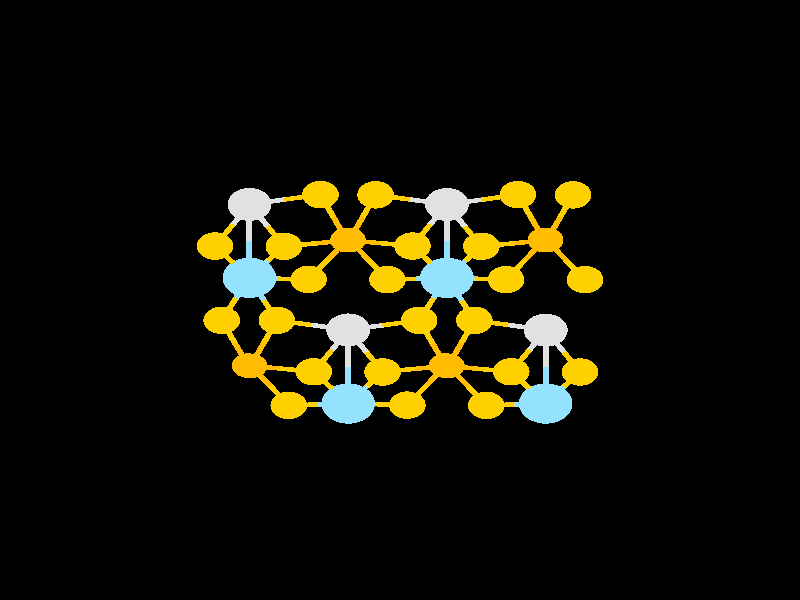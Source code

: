 #include "colors.inc"
#include "finish.inc"

global_settings {assumed_gamma 1 max_trace_level 6}
background {color White transmit 1.0}
camera {orthographic
  right -26.25*x up 26.25*y
  direction 1.00*z
  location <0,0,50.00> look_at <0,0,0>}


light_source {<  2.00,   3.00,  40.00> color White
  area_light <0.70, 0, 0>, <0, 0.70, 0>, 3, 3
  adaptive 1 jitter}
// no fog
#declare simple = finish {phong 0.7}
#declare pale = finish {ambient 0.5 diffuse 0.85 roughness 0.001 specular 0.200 }
#declare intermediate = finish {ambient 0.3 diffuse 0.6 specular 0.1 roughness 0.04}
#declare vmd = finish {ambient 0.0 diffuse 0.65 phong 0.1 phong_size 40.0 specular 0.5 }
#declare jmol = finish {ambient 0.2 diffuse 0.6 specular 1 roughness 0.001 metallic}
#declare ase2 = finish {ambient 0.05 brilliance 3 diffuse 0.6 metallic specular 0.7 roughness 0.04 reflection 0.15}
#declare ase3 = finish {ambient 0.15 brilliance 2 diffuse 0.6 metallic specular 1.0 roughness 0.001 reflection 0.0}
#declare glass = finish {ambient 0.05 diffuse 0.3 specular 1.0 roughness 0.001}
#declare glass2 = finish {ambient 0.01 diffuse 0.3 specular 1.0 reflection 0.25 roughness 0.001}
#declare Rcell = 0.000;
#declare Rbond = 0.100;

#macro atom(LOC, R, COL, TRANS, FIN)
  sphere{LOC, R texture{pigment{color COL transmit TRANS} finish{FIN}}}
#end
#macro constrain(LOC, R, COL, TRANS FIN)
union{torus{R, Rcell rotate 45*z texture{pigment{color COL transmit TRANS} finish{FIN}}}
     torus{R, Rcell rotate -45*z texture{pigment{color COL transmit TRANS} finish{FIN}}}
     translate LOC}
#end

cylinder {<-12.50, -12.50, -25.00>, < 12.50, -12.50, -25.00>, Rcell pigment {Black}}
cylinder {<-12.50,  12.50, -25.00>, < 12.50,  12.50, -25.00>, Rcell pigment {Black}}
cylinder {<-12.50,  12.50,   0.00>, < 12.50,  12.50,   0.00>, Rcell pigment {Black}}
cylinder {<-12.50, -12.50,   0.00>, < 12.50, -12.50,   0.00>, Rcell pigment {Black}}
cylinder {<-12.50, -12.50, -25.00>, <-12.50,  12.50, -25.00>, Rcell pigment {Black}}
cylinder {< 12.50, -12.50, -25.00>, < 12.50,  12.50, -25.00>, Rcell pigment {Black}}
cylinder {< 12.50, -12.50,   0.00>, < 12.50,  12.50,   0.00>, Rcell pigment {Black}}
cylinder {<-12.50, -12.50,   0.00>, <-12.50,  12.50,   0.00>, Rcell pigment {Black}}
cylinder {<-12.50, -12.50, -25.00>, <-12.50, -12.50,   0.00>, Rcell pigment {Black}}
cylinder {< 12.50, -12.50, -25.00>, < 12.50, -12.50,   0.00>, Rcell pigment {Black}}
cylinder {< 12.50,  12.50, -25.00>, < 12.50,  12.50,   0.00>, Rcell pigment {Black}}
cylinder {<-12.50,  12.50, -25.00>, <-12.50,  12.50,   0.00>, Rcell pigment {Black}}
atom(< -4.98,  -2.87, -11.39>, 0.54, rgb <1.00, 0.50, 0.00>, 0.0, ase3) // #0
atom(< -4.90,  -2.88, -13.61>, 0.54, rgb <1.00, 0.50, 0.00>, 0.0, ase3) // #1
atom(< -1.70,  -4.53, -12.49>, 0.88, rgb <0.30, 0.76, 1.00>, 0.0, ase3) // #2
atom(<  1.49,  -2.87, -11.39>, 0.54, rgb <1.00, 0.50, 0.00>, 0.0, ase3) // #3
atom(<  1.58,  -2.88, -13.61>, 0.54, rgb <1.00, 0.50, 0.00>, 0.0, ase3) // #4
atom(< -4.94,   0.97, -12.49>, 0.88, rgb <0.30, 0.76, 1.00>, 0.0, ase3) // #5
atom(< -5.85,  -0.89, -10.85>, 0.60, rgb <1.00, 0.63, 0.00>, 0.0, ase3) // #6
atom(< -1.70,  -1.31, -12.51>, 0.72, rgb <0.75, 0.75, 0.75>, 0.0, ase3) // #7
atom(< -2.83,  -3.14, -10.72>, 0.60, rgb <1.00, 0.63, 0.00>, 0.0, ase3) // #8
atom(<  0.24,  -4.60, -10.78>, 0.60, rgb <1.00, 0.63, 0.00>, 0.0, ase3) // #9
atom(< -0.57,  -3.15, -14.28>, 0.60, rgb <1.00, 0.63, 0.00>, 0.0, ase3) // #10
atom(< -4.04,  -0.89, -14.15>, 0.60, rgb <1.00, 0.63, 0.00>, 0.0, ase3) // #11
atom(< -3.65,  -4.61, -14.20>, 0.60, rgb <1.00, 0.63, 0.00>, 0.0, ase3) // #12
atom(< -1.75,   2.62, -11.39>, 0.54, rgb <1.00, 0.50, 0.00>, 0.0, ase3) // #13
atom(< -1.66,   2.62, -13.61>, 0.54, rgb <1.00, 0.50, 0.00>, 0.0, ase3) // #14
atom(< -4.94,   4.18, -12.51>, 0.72, rgb <0.75, 0.75, 0.75>, 0.0, ase3) // #15
atom(< -6.07,   2.36, -10.72>, 0.60, rgb <1.00, 0.63, 0.00>, 0.0, ase3) // #16
atom(< -3.00,   0.90, -10.78>, 0.60, rgb <1.00, 0.63, 0.00>, 0.0, ase3) // #17
atom(< -3.81,   2.35, -14.28>, 0.60, rgb <1.00, 0.63, 0.00>, 0.0, ase3) // #18
atom(<  4.78,  -4.53, -12.49>, 0.88, rgb <0.30, 0.76, 1.00>, 0.0, ase3) // #19
atom(<  1.54,   0.97, -12.49>, 0.88, rgb <0.30, 0.76, 1.00>, 0.0, ase3) // #20
atom(<  0.63,  -0.89, -10.85>, 0.60, rgb <1.00, 0.63, 0.00>, 0.0, ase3) // #21
atom(<  4.78,  -1.32, -12.51>, 0.72, rgb <0.75, 0.75, 0.75>, 0.0, ase3) // #22
atom(<  3.65,  -3.14, -10.72>, 0.60, rgb <1.00, 0.63, 0.00>, 0.0, ase3) // #23
atom(<  5.91,  -3.15, -14.28>, 0.60, rgb <1.00, 0.63, 0.00>, 0.0, ase3) // #24
atom(<  2.44,  -0.89, -14.15>, 0.60, rgb <1.00, 0.63, 0.00>, 0.0, ase3) // #25
atom(<  2.83,  -4.61, -14.20>, 0.60, rgb <1.00, 0.63, 0.00>, 0.0, ase3) // #26
atom(<  4.73,   2.62, -11.39>, 0.54, rgb <1.00, 0.50, 0.00>, 0.0, ase3) // #27
atom(<  4.82,   2.62, -13.61>, 0.54, rgb <1.00, 0.50, 0.00>, 0.0, ase3) // #28
atom(< -2.61,   4.61, -10.85>, 0.60, rgb <1.00, 0.63, 0.00>, 0.0, ase3) // #29
atom(<  1.54,   4.18, -12.51>, 0.72, rgb <0.75, 0.75, 0.75>, 0.0, ase3) // #30
atom(<  0.41,   2.36, -10.72>, 0.60, rgb <1.00, 0.63, 0.00>, 0.0, ase3) // #31
atom(<  3.48,   0.89, -10.78>, 0.60, rgb <1.00, 0.63, 0.00>, 0.0, ase3) // #32
atom(<  2.67,   2.35, -14.28>, 0.60, rgb <1.00, 0.63, 0.00>, 0.0, ase3) // #33
atom(< -0.80,   4.60, -14.15>, 0.60, rgb <1.00, 0.63, 0.00>, 0.0, ase3) // #34
atom(< -0.41,   0.89, -14.20>, 0.60, rgb <1.00, 0.63, 0.00>, 0.0, ase3) // #35
atom(<  3.87,   4.61, -10.85>, 0.60, rgb <1.00, 0.63, 0.00>, 0.0, ase3) // #36
atom(<  5.68,   4.60, -14.15>, 0.60, rgb <1.00, 0.63, 0.00>, 0.0, ase3) // #37
atom(<  6.07,   0.89, -14.20>, 0.60, rgb <1.00, 0.63, 0.00>, 0.0, ase3) // #38
cylinder {< -4.98,  -2.87, -11.39>, < -4.94,  -2.87, -12.50>, Rbond texture{pigment {color rgb <1.00, 0.50, 0.00> transmit 0.0} finish{ase3}}}
cylinder {< -4.90,  -2.88, -13.61>, < -4.94,  -2.87, -12.50>, Rbond texture{pigment {color rgb <1.00, 0.50, 0.00> transmit 0.0} finish{ase3}}}
cylinder {< -4.98,  -2.87, -11.39>, < -3.91,  -3.00, -11.05>, Rbond texture{pigment {color rgb <1.00, 0.50, 0.00> transmit 0.0} finish{ase3}}}
cylinder {< -2.83,  -3.14, -10.72>, < -3.91,  -3.00, -11.05>, Rbond texture{pigment {color rgb <1.00, 0.63, 0.00> transmit 0.0} finish{ase3}}}
cylinder {< -4.98,  -2.87, -11.39>, < -5.42,  -1.88, -11.12>, Rbond texture{pigment {color rgb <1.00, 0.50, 0.00> transmit 0.0} finish{ase3}}}
cylinder {< -5.85,  -0.89, -10.85>, < -5.42,  -1.88, -11.12>, Rbond texture{pigment {color rgb <1.00, 0.63, 0.00> transmit 0.0} finish{ase3}}}
cylinder {< -4.90,  -2.88, -13.61>, < -4.27,  -3.74, -13.90>, Rbond texture{pigment {color rgb <1.00, 0.50, 0.00> transmit 0.0} finish{ase3}}}
cylinder {< -3.65,  -4.61, -14.20>, < -4.27,  -3.74, -13.90>, Rbond texture{pigment {color rgb <1.00, 0.63, 0.00> transmit 0.0} finish{ase3}}}
cylinder {< -4.90,  -2.88, -13.61>, < -4.47,  -1.88, -13.88>, Rbond texture{pigment {color rgb <1.00, 0.50, 0.00> transmit 0.0} finish{ase3}}}
cylinder {< -4.04,  -0.89, -14.15>, < -4.47,  -1.88, -13.88>, Rbond texture{pigment {color rgb <1.00, 0.63, 0.00> transmit 0.0} finish{ase3}}}
cylinder {< -1.70,  -4.53, -12.49>, < -1.14,  -3.84, -13.39>, Rbond texture{pigment {color rgb <0.30, 0.76, 1.00> transmit 0.0} finish{ase3}}}
cylinder {< -0.57,  -3.15, -14.28>, < -1.14,  -3.84, -13.39>, Rbond texture{pigment {color rgb <1.00, 0.63, 0.00> transmit 0.0} finish{ase3}}}
cylinder {< -1.70,  -4.53, -12.49>, < -2.27,  -3.83, -11.61>, Rbond texture{pigment {color rgb <0.30, 0.76, 1.00> transmit 0.0} finish{ase3}}}
cylinder {< -2.83,  -3.14, -10.72>, < -2.27,  -3.83, -11.61>, Rbond texture{pigment {color rgb <1.00, 0.63, 0.00> transmit 0.0} finish{ase3}}}
cylinder {< -1.70,  -4.53, -12.49>, < -2.67,  -4.57, -13.35>, Rbond texture{pigment {color rgb <0.30, 0.76, 1.00> transmit 0.0} finish{ase3}}}
cylinder {< -3.65,  -4.61, -14.20>, < -2.67,  -4.57, -13.35>, Rbond texture{pigment {color rgb <1.00, 0.63, 0.00> transmit 0.0} finish{ase3}}}
cylinder {< -1.70,  -4.53, -12.49>, < -1.70,  -2.92, -12.50>, Rbond texture{pigment {color rgb <0.30, 0.76, 1.00> transmit 0.0} finish{ase3}}}
cylinder {< -1.70,  -1.31, -12.51>, < -1.70,  -2.92, -12.50>, Rbond texture{pigment {color rgb <0.75, 0.75, 0.75> transmit 0.0} finish{ase3}}}
cylinder {< -1.70,  -4.53, -12.49>, < -0.73,  -4.56, -11.64>, Rbond texture{pigment {color rgb <0.30, 0.76, 1.00> transmit 0.0} finish{ase3}}}
cylinder {<  0.24,  -4.60, -10.78>, < -0.73,  -4.56, -11.64>, Rbond texture{pigment {color rgb <1.00, 0.63, 0.00> transmit 0.0} finish{ase3}}}
cylinder {<  1.49,  -2.87, -11.39>, <  0.87,  -3.74, -11.08>, Rbond texture{pigment {color rgb <1.00, 0.50, 0.00> transmit 0.0} finish{ase3}}}
cylinder {<  0.24,  -4.60, -10.78>, <  0.87,  -3.74, -11.08>, Rbond texture{pigment {color rgb <1.00, 0.63, 0.00> transmit 0.0} finish{ase3}}}
cylinder {<  1.49,  -2.87, -11.39>, <  2.57,  -3.01, -11.05>, Rbond texture{pigment {color rgb <1.00, 0.50, 0.00> transmit 0.0} finish{ase3}}}
cylinder {<  3.65,  -3.14, -10.72>, <  2.57,  -3.01, -11.05>, Rbond texture{pigment {color rgb <1.00, 0.63, 0.00> transmit 0.0} finish{ase3}}}
cylinder {<  1.49,  -2.87, -11.39>, <  1.54,  -2.88, -12.50>, Rbond texture{pigment {color rgb <1.00, 0.50, 0.00> transmit 0.0} finish{ase3}}}
cylinder {<  1.58,  -2.88, -13.61>, <  1.54,  -2.88, -12.50>, Rbond texture{pigment {color rgb <1.00, 0.50, 0.00> transmit 0.0} finish{ase3}}}
cylinder {<  1.49,  -2.87, -11.39>, <  1.06,  -1.88, -11.12>, Rbond texture{pigment {color rgb <1.00, 0.50, 0.00> transmit 0.0} finish{ase3}}}
cylinder {<  0.63,  -0.89, -10.85>, <  1.06,  -1.88, -11.12>, Rbond texture{pigment {color rgb <1.00, 0.63, 0.00> transmit 0.0} finish{ase3}}}
cylinder {<  1.58,  -2.88, -13.61>, <  0.51,  -3.01, -13.94>, Rbond texture{pigment {color rgb <1.00, 0.50, 0.00> transmit 0.0} finish{ase3}}}
cylinder {< -0.57,  -3.15, -14.28>, <  0.51,  -3.01, -13.94>, Rbond texture{pigment {color rgb <1.00, 0.63, 0.00> transmit 0.0} finish{ase3}}}
cylinder {<  1.58,  -2.88, -13.61>, <  2.21,  -3.74, -13.90>, Rbond texture{pigment {color rgb <1.00, 0.50, 0.00> transmit 0.0} finish{ase3}}}
cylinder {<  2.83,  -4.61, -14.20>, <  2.21,  -3.74, -13.90>, Rbond texture{pigment {color rgb <1.00, 0.63, 0.00> transmit 0.0} finish{ase3}}}
cylinder {<  1.58,  -2.88, -13.61>, <  2.01,  -1.89, -13.88>, Rbond texture{pigment {color rgb <1.00, 0.50, 0.00> transmit 0.0} finish{ase3}}}
cylinder {<  2.44,  -0.89, -14.15>, <  2.01,  -1.89, -13.88>, Rbond texture{pigment {color rgb <1.00, 0.63, 0.00> transmit 0.0} finish{ase3}}}
cylinder {< -4.94,   0.97, -12.49>, < -5.40,   0.04, -11.67>, Rbond texture{pigment {color rgb <0.30, 0.76, 1.00> transmit 0.0} finish{ase3}}}
cylinder {< -5.85,  -0.89, -10.85>, < -5.40,   0.04, -11.67>, Rbond texture{pigment {color rgb <1.00, 0.63, 0.00> transmit 0.0} finish{ase3}}}
cylinder {< -4.94,   0.97, -12.49>, < -4.49,   0.04, -13.32>, Rbond texture{pigment {color rgb <0.30, 0.76, 1.00> transmit 0.0} finish{ase3}}}
cylinder {< -4.04,  -0.89, -14.15>, < -4.49,   0.04, -13.32>, Rbond texture{pigment {color rgb <1.00, 0.63, 0.00> transmit 0.0} finish{ase3}}}
cylinder {< -4.94,   0.97, -12.49>, < -3.97,   0.93, -11.64>, Rbond texture{pigment {color rgb <0.30, 0.76, 1.00> transmit 0.0} finish{ase3}}}
cylinder {< -3.00,   0.90, -10.78>, < -3.97,   0.93, -11.64>, Rbond texture{pigment {color rgb <1.00, 0.63, 0.00> transmit 0.0} finish{ase3}}}
cylinder {< -4.94,   0.97, -12.49>, < -4.38,   1.66, -13.39>, Rbond texture{pigment {color rgb <0.30, 0.76, 1.00> transmit 0.0} finish{ase3}}}
cylinder {< -3.81,   2.35, -14.28>, < -4.38,   1.66, -13.39>, Rbond texture{pigment {color rgb <1.00, 0.63, 0.00> transmit 0.0} finish{ase3}}}
cylinder {< -4.94,   0.97, -12.49>, < -5.51,   1.67, -11.61>, Rbond texture{pigment {color rgb <0.30, 0.76, 1.00> transmit 0.0} finish{ase3}}}
cylinder {< -6.07,   2.36, -10.72>, < -5.51,   1.67, -11.61>, Rbond texture{pigment {color rgb <1.00, 0.63, 0.00> transmit 0.0} finish{ase3}}}
cylinder {< -4.94,   0.97, -12.49>, < -4.94,   2.58, -12.50>, Rbond texture{pigment {color rgb <0.30, 0.76, 1.00> transmit 0.0} finish{ase3}}}
cylinder {< -4.94,   4.18, -12.51>, < -4.94,   2.58, -12.50>, Rbond texture{pigment {color rgb <0.75, 0.75, 0.75> transmit 0.0} finish{ase3}}}
cylinder {< -1.70,  -1.31, -12.51>, < -1.13,  -2.23, -13.39>, Rbond texture{pigment {color rgb <0.75, 0.75, 0.75> transmit 0.0} finish{ase3}}}
cylinder {< -0.57,  -3.15, -14.28>, < -1.13,  -2.23, -13.39>, Rbond texture{pigment {color rgb <1.00, 0.63, 0.00> transmit 0.0} finish{ase3}}}
cylinder {< -1.70,  -1.31, -12.51>, < -2.26,  -2.23, -11.62>, Rbond texture{pigment {color rgb <0.75, 0.75, 0.75> transmit 0.0} finish{ase3}}}
cylinder {< -2.83,  -3.14, -10.72>, < -2.26,  -2.23, -11.62>, Rbond texture{pigment {color rgb <1.00, 0.63, 0.00> transmit 0.0} finish{ase3}}}
cylinder {< -1.70,  -1.31, -12.51>, < -2.87,  -1.10, -13.33>, Rbond texture{pigment {color rgb <0.75, 0.75, 0.75> transmit 0.0} finish{ase3}}}
cylinder {< -4.04,  -0.89, -14.15>, < -2.87,  -1.10, -13.33>, Rbond texture{pigment {color rgb <1.00, 0.63, 0.00> transmit 0.0} finish{ase3}}}
cylinder {< -1.70,  -1.31, -12.51>, < -0.53,  -1.10, -11.68>, Rbond texture{pigment {color rgb <0.75, 0.75, 0.75> transmit 0.0} finish{ase3}}}
cylinder {<  0.63,  -0.89, -10.85>, < -0.53,  -1.10, -11.68>, Rbond texture{pigment {color rgb <1.00, 0.63, 0.00> transmit 0.0} finish{ase3}}}
cylinder {< -1.75,   2.62, -11.39>, < -2.37,   1.76, -11.08>, Rbond texture{pigment {color rgb <1.00, 0.50, 0.00> transmit 0.0} finish{ase3}}}
cylinder {< -3.00,   0.90, -10.78>, < -2.37,   1.76, -11.08>, Rbond texture{pigment {color rgb <1.00, 0.63, 0.00> transmit 0.0} finish{ase3}}}
cylinder {< -1.75,   2.62, -11.39>, < -2.18,   3.62, -11.12>, Rbond texture{pigment {color rgb <1.00, 0.50, 0.00> transmit 0.0} finish{ase3}}}
cylinder {< -2.61,   4.61, -10.85>, < -2.18,   3.62, -11.12>, Rbond texture{pigment {color rgb <1.00, 0.63, 0.00> transmit 0.0} finish{ase3}}}
cylinder {< -1.75,   2.62, -11.39>, < -1.70,   2.62, -12.50>, Rbond texture{pigment {color rgb <1.00, 0.50, 0.00> transmit 0.0} finish{ase3}}}
cylinder {< -1.66,   2.62, -13.61>, < -1.70,   2.62, -12.50>, Rbond texture{pigment {color rgb <1.00, 0.50, 0.00> transmit 0.0} finish{ase3}}}
cylinder {< -1.75,   2.62, -11.39>, < -0.67,   2.49, -11.05>, Rbond texture{pigment {color rgb <1.00, 0.50, 0.00> transmit 0.0} finish{ase3}}}
cylinder {<  0.41,   2.36, -10.72>, < -0.67,   2.49, -11.05>, Rbond texture{pigment {color rgb <1.00, 0.63, 0.00> transmit 0.0} finish{ase3}}}
cylinder {< -1.66,   2.62, -13.61>, < -1.03,   1.75, -13.90>, Rbond texture{pigment {color rgb <1.00, 0.50, 0.00> transmit 0.0} finish{ase3}}}
cylinder {< -0.41,   0.89, -14.20>, < -1.03,   1.75, -13.90>, Rbond texture{pigment {color rgb <1.00, 0.63, 0.00> transmit 0.0} finish{ase3}}}
cylinder {< -1.66,   2.62, -13.61>, < -2.74,   2.48, -13.94>, Rbond texture{pigment {color rgb <1.00, 0.50, 0.00> transmit 0.0} finish{ase3}}}
cylinder {< -3.81,   2.35, -14.28>, < -2.74,   2.48, -13.94>, Rbond texture{pigment {color rgb <1.00, 0.63, 0.00> transmit 0.0} finish{ase3}}}
cylinder {< -1.66,   2.62, -13.61>, < -1.23,   3.61, -13.88>, Rbond texture{pigment {color rgb <1.00, 0.50, 0.00> transmit 0.0} finish{ase3}}}
cylinder {< -0.80,   4.60, -14.15>, < -1.23,   3.61, -13.88>, Rbond texture{pigment {color rgb <1.00, 0.63, 0.00> transmit 0.0} finish{ase3}}}
cylinder {< -4.94,   4.18, -12.51>, < -3.77,   4.40, -11.68>, Rbond texture{pigment {color rgb <0.75, 0.75, 0.75> transmit 0.0} finish{ase3}}}
cylinder {< -2.61,   4.61, -10.85>, < -3.77,   4.40, -11.68>, Rbond texture{pigment {color rgb <1.00, 0.63, 0.00> transmit 0.0} finish{ase3}}}
cylinder {< -4.94,   4.18, -12.51>, < -4.37,   3.27, -13.39>, Rbond texture{pigment {color rgb <0.75, 0.75, 0.75> transmit 0.0} finish{ase3}}}
cylinder {< -3.81,   2.35, -14.28>, < -4.37,   3.27, -13.39>, Rbond texture{pigment {color rgb <1.00, 0.63, 0.00> transmit 0.0} finish{ase3}}}
cylinder {< -4.94,   4.18, -12.51>, < -5.50,   3.27, -11.62>, Rbond texture{pigment {color rgb <0.75, 0.75, 0.75> transmit 0.0} finish{ase3}}}
cylinder {< -6.07,   2.36, -10.72>, < -5.50,   3.27, -11.62>, Rbond texture{pigment {color rgb <1.00, 0.63, 0.00> transmit 0.0} finish{ase3}}}
cylinder {<  4.78,  -4.53, -12.49>, <  3.81,  -4.57, -13.35>, Rbond texture{pigment {color rgb <0.30, 0.76, 1.00> transmit 0.0} finish{ase3}}}
cylinder {<  2.83,  -4.61, -14.20>, <  3.81,  -4.57, -13.35>, Rbond texture{pigment {color rgb <1.00, 0.63, 0.00> transmit 0.0} finish{ase3}}}
cylinder {<  4.78,  -4.53, -12.49>, <  4.78,  -2.92, -12.50>, Rbond texture{pigment {color rgb <0.30, 0.76, 1.00> transmit 0.0} finish{ase3}}}
cylinder {<  4.78,  -1.32, -12.51>, <  4.78,  -2.92, -12.50>, Rbond texture{pigment {color rgb <0.75, 0.75, 0.75> transmit 0.0} finish{ase3}}}
cylinder {<  4.78,  -4.53, -12.49>, <  5.34,  -3.84, -13.39>, Rbond texture{pigment {color rgb <0.30, 0.76, 1.00> transmit 0.0} finish{ase3}}}
cylinder {<  5.91,  -3.15, -14.28>, <  5.34,  -3.84, -13.39>, Rbond texture{pigment {color rgb <1.00, 0.63, 0.00> transmit 0.0} finish{ase3}}}
cylinder {<  4.78,  -4.53, -12.49>, <  4.21,  -3.83, -11.61>, Rbond texture{pigment {color rgb <0.30, 0.76, 1.00> transmit 0.0} finish{ase3}}}
cylinder {<  3.65,  -3.14, -10.72>, <  4.21,  -3.83, -11.61>, Rbond texture{pigment {color rgb <1.00, 0.63, 0.00> transmit 0.0} finish{ase3}}}
cylinder {<  1.54,   0.97, -12.49>, <  0.56,   0.93, -13.35>, Rbond texture{pigment {color rgb <0.30, 0.76, 1.00> transmit 0.0} finish{ase3}}}
cylinder {< -0.41,   0.89, -14.20>, <  0.56,   0.93, -13.35>, Rbond texture{pigment {color rgb <1.00, 0.63, 0.00> transmit 0.0} finish{ase3}}}
cylinder {<  1.54,   0.97, -12.49>, <  1.99,   0.04, -13.32>, Rbond texture{pigment {color rgb <0.30, 0.76, 1.00> transmit 0.0} finish{ase3}}}
cylinder {<  2.44,  -0.89, -14.15>, <  1.99,   0.04, -13.32>, Rbond texture{pigment {color rgb <1.00, 0.63, 0.00> transmit 0.0} finish{ase3}}}
cylinder {<  1.54,   0.97, -12.49>, <  1.08,   0.04, -11.67>, Rbond texture{pigment {color rgb <0.30, 0.76, 1.00> transmit 0.0} finish{ase3}}}
cylinder {<  0.63,  -0.89, -10.85>, <  1.08,   0.04, -11.67>, Rbond texture{pigment {color rgb <1.00, 0.63, 0.00> transmit 0.0} finish{ase3}}}
cylinder {<  1.54,   0.97, -12.49>, <  2.51,   0.93, -11.64>, Rbond texture{pigment {color rgb <0.30, 0.76, 1.00> transmit 0.0} finish{ase3}}}
cylinder {<  3.48,   0.89, -10.78>, <  2.51,   0.93, -11.64>, Rbond texture{pigment {color rgb <1.00, 0.63, 0.00> transmit 0.0} finish{ase3}}}
cylinder {<  1.54,   0.97, -12.49>, <  2.10,   1.66, -13.39>, Rbond texture{pigment {color rgb <0.30, 0.76, 1.00> transmit 0.0} finish{ase3}}}
cylinder {<  2.67,   2.35, -14.28>, <  2.10,   1.66, -13.39>, Rbond texture{pigment {color rgb <1.00, 0.63, 0.00> transmit 0.0} finish{ase3}}}
cylinder {<  1.54,   0.97, -12.49>, <  1.54,   2.57, -12.50>, Rbond texture{pigment {color rgb <0.30, 0.76, 1.00> transmit 0.0} finish{ase3}}}
cylinder {<  1.54,   4.18, -12.51>, <  1.54,   2.57, -12.50>, Rbond texture{pigment {color rgb <0.75, 0.75, 0.75> transmit 0.0} finish{ase3}}}
cylinder {<  1.54,   0.97, -12.49>, <  0.97,   1.66, -11.61>, Rbond texture{pigment {color rgb <0.30, 0.76, 1.00> transmit 0.0} finish{ase3}}}
cylinder {<  0.41,   2.36, -10.72>, <  0.97,   1.66, -11.61>, Rbond texture{pigment {color rgb <1.00, 0.63, 0.00> transmit 0.0} finish{ase3}}}
cylinder {<  4.78,  -1.32, -12.51>, <  3.61,  -1.10, -13.33>, Rbond texture{pigment {color rgb <0.75, 0.75, 0.75> transmit 0.0} finish{ase3}}}
cylinder {<  2.44,  -0.89, -14.15>, <  3.61,  -1.10, -13.33>, Rbond texture{pigment {color rgb <1.00, 0.63, 0.00> transmit 0.0} finish{ase3}}}
cylinder {<  4.78,  -1.32, -12.51>, <  5.35,  -2.23, -13.39>, Rbond texture{pigment {color rgb <0.75, 0.75, 0.75> transmit 0.0} finish{ase3}}}
cylinder {<  5.91,  -3.15, -14.28>, <  5.35,  -2.23, -13.39>, Rbond texture{pigment {color rgb <1.00, 0.63, 0.00> transmit 0.0} finish{ase3}}}
cylinder {<  4.78,  -1.32, -12.51>, <  4.22,  -2.23, -11.62>, Rbond texture{pigment {color rgb <0.75, 0.75, 0.75> transmit 0.0} finish{ase3}}}
cylinder {<  3.65,  -3.14, -10.72>, <  4.22,  -2.23, -11.62>, Rbond texture{pigment {color rgb <1.00, 0.63, 0.00> transmit 0.0} finish{ase3}}}
cylinder {<  4.73,   2.62, -11.39>, <  4.30,   3.61, -11.12>, Rbond texture{pigment {color rgb <1.00, 0.50, 0.00> transmit 0.0} finish{ase3}}}
cylinder {<  3.87,   4.61, -10.85>, <  4.30,   3.61, -11.12>, Rbond texture{pigment {color rgb <1.00, 0.63, 0.00> transmit 0.0} finish{ase3}}}
cylinder {<  4.73,   2.62, -11.39>, <  4.11,   1.76, -11.08>, Rbond texture{pigment {color rgb <1.00, 0.50, 0.00> transmit 0.0} finish{ase3}}}
cylinder {<  3.48,   0.89, -10.78>, <  4.11,   1.76, -11.08>, Rbond texture{pigment {color rgb <1.00, 0.63, 0.00> transmit 0.0} finish{ase3}}}
cylinder {<  4.73,   2.62, -11.39>, <  4.77,   2.62, -12.50>, Rbond texture{pigment {color rgb <1.00, 0.50, 0.00> transmit 0.0} finish{ase3}}}
cylinder {<  4.82,   2.62, -13.61>, <  4.77,   2.62, -12.50>, Rbond texture{pigment {color rgb <1.00, 0.50, 0.00> transmit 0.0} finish{ase3}}}
cylinder {<  4.82,   2.62, -13.61>, <  5.44,   1.75, -13.90>, Rbond texture{pigment {color rgb <1.00, 0.50, 0.00> transmit 0.0} finish{ase3}}}
cylinder {<  6.07,   0.89, -14.20>, <  5.44,   1.75, -13.90>, Rbond texture{pigment {color rgb <1.00, 0.63, 0.00> transmit 0.0} finish{ase3}}}
cylinder {<  4.82,   2.62, -13.61>, <  3.74,   2.48, -13.94>, Rbond texture{pigment {color rgb <1.00, 0.50, 0.00> transmit 0.0} finish{ase3}}}
cylinder {<  2.67,   2.35, -14.28>, <  3.74,   2.48, -13.94>, Rbond texture{pigment {color rgb <1.00, 0.63, 0.00> transmit 0.0} finish{ase3}}}
cylinder {<  4.82,   2.62, -13.61>, <  5.25,   3.61, -13.88>, Rbond texture{pigment {color rgb <1.00, 0.50, 0.00> transmit 0.0} finish{ase3}}}
cylinder {<  5.68,   4.60, -14.15>, <  5.25,   3.61, -13.88>, Rbond texture{pigment {color rgb <1.00, 0.63, 0.00> transmit 0.0} finish{ase3}}}
cylinder {<  1.54,   4.18, -12.51>, <  0.37,   4.39, -13.33>, Rbond texture{pigment {color rgb <0.75, 0.75, 0.75> transmit 0.0} finish{ase3}}}
cylinder {< -0.80,   4.60, -14.15>, <  0.37,   4.39, -13.33>, Rbond texture{pigment {color rgb <1.00, 0.63, 0.00> transmit 0.0} finish{ase3}}}
cylinder {<  1.54,   4.18, -12.51>, <  2.70,   4.39, -11.68>, Rbond texture{pigment {color rgb <0.75, 0.75, 0.75> transmit 0.0} finish{ase3}}}
cylinder {<  3.87,   4.61, -10.85>, <  2.70,   4.39, -11.68>, Rbond texture{pigment {color rgb <1.00, 0.63, 0.00> transmit 0.0} finish{ase3}}}
cylinder {<  1.54,   4.18, -12.51>, <  2.10,   3.26, -13.39>, Rbond texture{pigment {color rgb <0.75, 0.75, 0.75> transmit 0.0} finish{ase3}}}
cylinder {<  2.67,   2.35, -14.28>, <  2.10,   3.26, -13.39>, Rbond texture{pigment {color rgb <1.00, 0.63, 0.00> transmit 0.0} finish{ase3}}}
cylinder {<  1.54,   4.18, -12.51>, <  0.97,   3.27, -11.62>, Rbond texture{pigment {color rgb <0.75, 0.75, 0.75> transmit 0.0} finish{ase3}}}
cylinder {<  0.41,   2.36, -10.72>, <  0.97,   3.27, -11.62>, Rbond texture{pigment {color rgb <1.00, 0.63, 0.00> transmit 0.0} finish{ase3}}}
// no constraints

